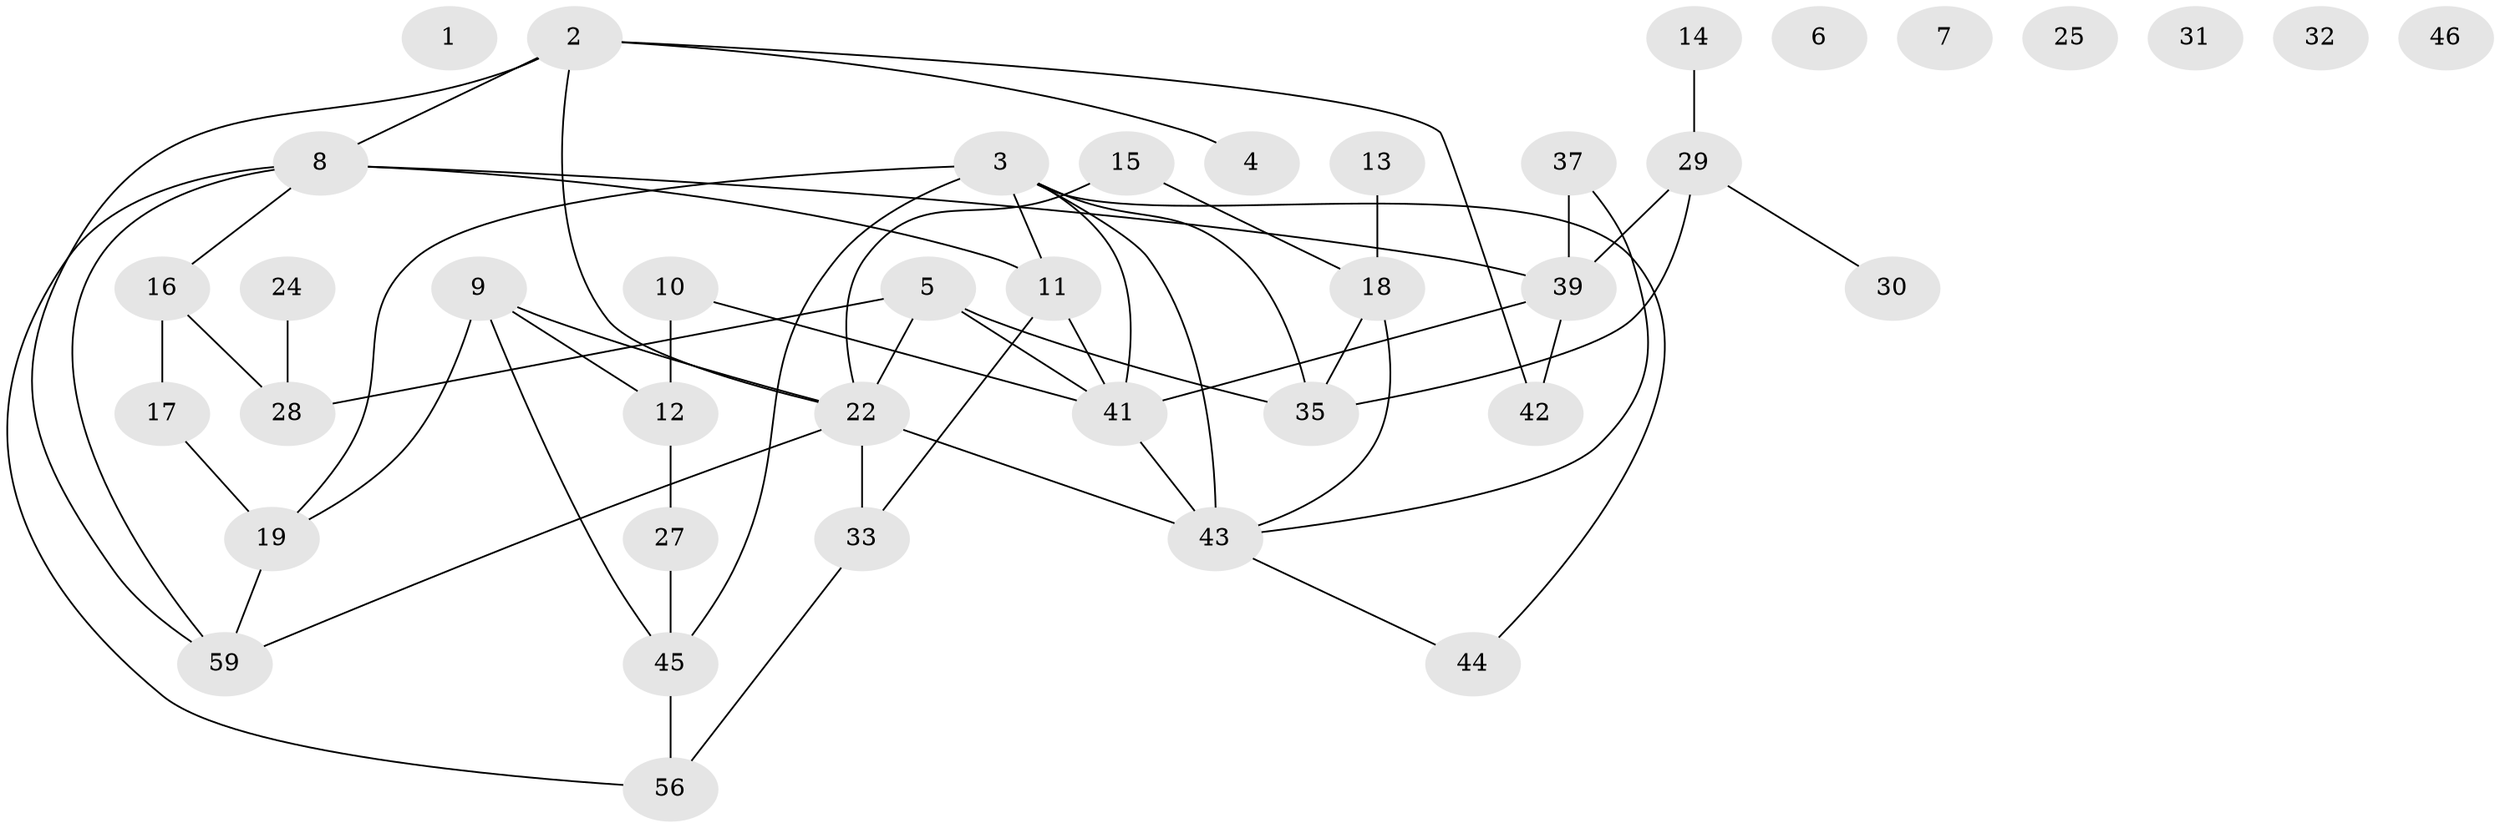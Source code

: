 // original degree distribution, {0: 0.11666666666666667, 4: 0.2, 7: 0.016666666666666666, 1: 0.1, 2: 0.31666666666666665, 3: 0.16666666666666666, 5: 0.08333333333333333}
// Generated by graph-tools (version 1.1) at 2025/41/03/06/25 10:41:20]
// undirected, 40 vertices, 56 edges
graph export_dot {
graph [start="1"]
  node [color=gray90,style=filled];
  1;
  2 [super="+26"];
  3 [super="+51"];
  4;
  5 [super="+21"];
  6;
  7;
  8 [super="+55"];
  9;
  10;
  11 [super="+48"];
  12 [super="+20"];
  13;
  14;
  15 [super="+47"];
  16;
  17 [super="+40"];
  18 [super="+60"];
  19 [super="+36"];
  22 [super="+23"];
  24 [super="+54"];
  25;
  27;
  28 [super="+53"];
  29 [super="+34"];
  30;
  31;
  32;
  33 [super="+49"];
  35 [super="+38"];
  37;
  39 [super="+58"];
  41 [super="+50"];
  42;
  43 [super="+52"];
  44;
  45 [super="+57"];
  46;
  56;
  59;
  2 -- 42;
  2 -- 8;
  2 -- 22;
  2 -- 59;
  2 -- 4;
  3 -- 11;
  3 -- 19;
  3 -- 41;
  3 -- 43;
  3 -- 44;
  3 -- 45;
  3 -- 35;
  5 -- 35;
  5 -- 41;
  5 -- 28;
  5 -- 22;
  8 -- 39;
  8 -- 56;
  8 -- 16;
  8 -- 59;
  8 -- 11;
  9 -- 12;
  9 -- 19;
  9 -- 22;
  9 -- 45;
  10 -- 41;
  10 -- 12;
  11 -- 41;
  11 -- 33;
  12 -- 27;
  13 -- 18;
  14 -- 29;
  15 -- 22;
  15 -- 18;
  16 -- 28;
  16 -- 17;
  17 -- 19;
  18 -- 35;
  18 -- 43;
  19 -- 59;
  22 -- 33;
  22 -- 59;
  22 -- 43;
  24 -- 28;
  27 -- 45;
  29 -- 30;
  29 -- 39;
  29 -- 35;
  33 -- 56;
  37 -- 43;
  37 -- 39;
  39 -- 42;
  39 -- 41;
  41 -- 43 [weight=2];
  43 -- 44;
  45 -- 56;
}

